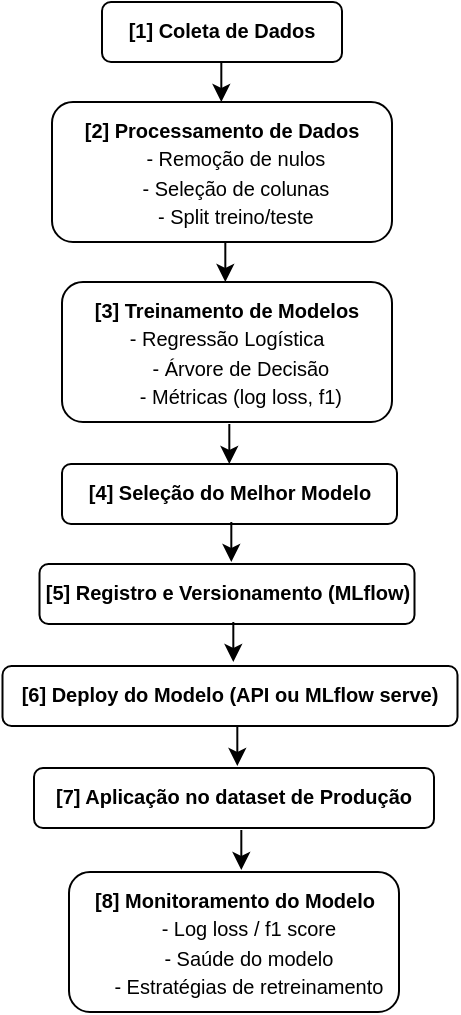 <mxfile version="26.2.9">
  <diagram id="C5RBs43oDa-KdzZeNtuy" name="Page-1">
    <mxGraphModel dx="699" dy="290" grid="1" gridSize="10" guides="1" tooltips="1" connect="1" arrows="1" fold="1" page="1" pageScale="1" pageWidth="827" pageHeight="1169" math="0" shadow="0">
      <root>
        <mxCell id="WIyWlLk6GJQsqaUBKTNV-0" />
        <mxCell id="WIyWlLk6GJQsqaUBKTNV-1" parent="WIyWlLk6GJQsqaUBKTNV-0" />
        <mxCell id="WIyWlLk6GJQsqaUBKTNV-3" value="&lt;div&gt;&lt;font style=&quot;font-size: 10px;&quot;&gt;&lt;b&gt;[1] Coleta de Dados&lt;/b&gt;&lt;/font&gt;&lt;/div&gt;&lt;div&gt;&lt;br&gt;&lt;/div&gt;" style="rounded=1;whiteSpace=wrap;html=1;fontSize=12;glass=0;strokeWidth=1;shadow=0;verticalAlign=top;" parent="WIyWlLk6GJQsqaUBKTNV-1" vertex="1">
          <mxGeometry x="115" y="10" width="120" height="30" as="geometry" />
        </mxCell>
        <mxCell id="WIyWlLk6GJQsqaUBKTNV-7" value="&lt;div style=&quot;&quot;&gt;&lt;b style=&quot;background-color: transparent; color: light-dark(rgb(0, 0, 0), rgb(255, 255, 255));&quot;&gt;&lt;font style=&quot;font-size: 10px;&quot;&gt;[2] Processamento de Dados&lt;/font&gt;&lt;/b&gt;&lt;/div&gt;&lt;div&gt;&lt;div style=&quot;&quot;&gt;&lt;font style=&quot;font-size: 10px;&quot;&gt;&amp;nbsp; &amp;nbsp; &amp;nbsp;- Remoção de nulos&lt;/font&gt;&lt;/div&gt;&lt;div&gt;&lt;font style=&quot;font-size: 10px;&quot;&gt;&amp;nbsp; &amp;nbsp; &amp;nbsp;- Seleção de colunas&lt;/font&gt;&lt;/div&gt;&lt;div&gt;&lt;font style=&quot;font-size: 10px;&quot;&gt;&amp;nbsp; &amp;nbsp; &amp;nbsp;- Split treino/teste&lt;/font&gt;&lt;/div&gt;&lt;/div&gt;" style="rounded=1;whiteSpace=wrap;html=1;fontSize=12;glass=0;strokeWidth=1;shadow=0;verticalAlign=top;align=center;" parent="WIyWlLk6GJQsqaUBKTNV-1" vertex="1">
          <mxGeometry x="90" y="60" width="170" height="70" as="geometry" />
        </mxCell>
        <mxCell id="jvEExg9pp39k2IobJP34-3" style="edgeStyle=orthogonalEdgeStyle;rounded=0;orthogonalLoop=1;jettySize=auto;html=1;exitX=0.5;exitY=1;exitDx=0;exitDy=0;" edge="1" parent="WIyWlLk6GJQsqaUBKTNV-1">
          <mxGeometry relative="1" as="geometry">
            <mxPoint x="167.5" y="261" as="sourcePoint" />
            <mxPoint x="167.5" y="261" as="targetPoint" />
          </mxGeometry>
        </mxCell>
        <mxCell id="jvEExg9pp39k2IobJP34-5" value="&lt;div&gt;&lt;div style=&quot;&quot;&gt;&lt;span style=&quot;font-size: 10px;&quot;&gt;&lt;b&gt;[3] Treinamento de Modelos&lt;/b&gt;&lt;/span&gt;&lt;/div&gt;&lt;/div&gt;&lt;div&gt;&lt;div style=&quot;&quot;&gt;&lt;span style=&quot;font-size: 10px;&quot;&gt;- Regressão Logística&lt;/span&gt;&lt;/div&gt;&lt;div style=&quot;&quot;&gt;&lt;span style=&quot;font-size: 10px;&quot;&gt;&amp;nbsp; &amp;nbsp; &amp;nbsp;- Árvore de Decisão&lt;/span&gt;&lt;/div&gt;&lt;div style=&quot;&quot;&gt;&lt;span style=&quot;font-size: 10px;&quot;&gt;&amp;nbsp; &amp;nbsp; &amp;nbsp;- Métricas (log loss, f1)&lt;/span&gt;&lt;/div&gt;&lt;/div&gt;&lt;div&gt;&lt;br&gt;&lt;/div&gt;" style="rounded=1;whiteSpace=wrap;html=1;fontSize=12;glass=0;strokeWidth=1;shadow=0;align=center;verticalAlign=top;" vertex="1" parent="WIyWlLk6GJQsqaUBKTNV-1">
          <mxGeometry x="95" y="150" width="165" height="70" as="geometry" />
        </mxCell>
        <mxCell id="jvEExg9pp39k2IobJP34-8" value="&lt;div&gt;&lt;div&gt;&lt;span style=&quot;font-size: 10px;&quot;&gt;&lt;b&gt;[4] Seleção do Melhor Modelo&lt;/b&gt;&lt;/span&gt;&lt;/div&gt;&lt;/div&gt;&lt;div&gt;&lt;br&gt;&lt;/div&gt;" style="rounded=1;whiteSpace=wrap;html=1;fontSize=12;glass=0;strokeWidth=1;shadow=0;verticalAlign=top;" vertex="1" parent="WIyWlLk6GJQsqaUBKTNV-1">
          <mxGeometry x="95" y="241" width="167.5" height="30" as="geometry" />
        </mxCell>
        <mxCell id="jvEExg9pp39k2IobJP34-14" value="&lt;div&gt;&lt;div&gt;&lt;span style=&quot;font-size: 10px;&quot;&gt;&lt;b&gt;[5] Registro e Versionamento (MLflow)&lt;/b&gt;&lt;/span&gt;&lt;br&gt;&lt;/div&gt;&lt;/div&gt;" style="rounded=1;whiteSpace=wrap;html=1;fontSize=12;glass=0;strokeWidth=1;shadow=0;verticalAlign=top;" vertex="1" parent="WIyWlLk6GJQsqaUBKTNV-1">
          <mxGeometry x="83.75" y="291" width="187.5" height="30" as="geometry" />
        </mxCell>
        <mxCell id="jvEExg9pp39k2IobJP34-15" value="&lt;div&gt;&lt;div&gt;&lt;span style=&quot;font-size: 10px;&quot;&gt;&lt;b&gt;[6] Deploy do Modelo (API ou MLflow serve)&lt;/b&gt;&lt;/span&gt;&lt;br&gt;&lt;/div&gt;&lt;/div&gt;" style="rounded=1;whiteSpace=wrap;html=1;fontSize=12;glass=0;strokeWidth=1;shadow=0;verticalAlign=top;" vertex="1" parent="WIyWlLk6GJQsqaUBKTNV-1">
          <mxGeometry x="65.25" y="342" width="227.5" height="30" as="geometry" />
        </mxCell>
        <mxCell id="jvEExg9pp39k2IobJP34-16" value="&lt;div&gt;&lt;div&gt;&lt;span style=&quot;font-size: 10px;&quot;&gt;&lt;b&gt;[7] Aplicação no dataset de Produção&lt;/b&gt;&lt;/span&gt;&lt;br&gt;&lt;/div&gt;&lt;/div&gt;" style="rounded=1;whiteSpace=wrap;html=1;fontSize=12;glass=0;strokeWidth=1;shadow=0;verticalAlign=top;" vertex="1" parent="WIyWlLk6GJQsqaUBKTNV-1">
          <mxGeometry x="81" y="393" width="200" height="30" as="geometry" />
        </mxCell>
        <mxCell id="jvEExg9pp39k2IobJP34-17" value="&lt;div&gt;&lt;div style=&quot;&quot;&gt;&lt;div&gt;&lt;font style=&quot;font-size: 10px;&quot;&gt;&lt;b&gt;[8] Monitoramento do Modelo&lt;/b&gt;&lt;/font&gt;&lt;/div&gt;&lt;div&gt;&lt;font style=&quot;font-size: 10px;&quot;&gt;&amp;nbsp; &amp;nbsp; &amp;nbsp;- Log loss / f1 score&lt;/font&gt;&lt;/div&gt;&lt;div&gt;&lt;font style=&quot;font-size: 10px;&quot;&gt;&amp;nbsp; &amp;nbsp; &amp;nbsp;- Saúde do modelo&lt;/font&gt;&lt;/div&gt;&lt;div&gt;&lt;font style=&quot;font-size: 10px;&quot;&gt;&amp;nbsp; &amp;nbsp; &amp;nbsp;- Estratégias de retreinamento&lt;/font&gt;&lt;/div&gt;&lt;/div&gt;&lt;/div&gt;" style="rounded=1;whiteSpace=wrap;html=1;fontSize=12;glass=0;strokeWidth=1;shadow=0;align=center;verticalAlign=top;" vertex="1" parent="WIyWlLk6GJQsqaUBKTNV-1">
          <mxGeometry x="98.5" y="445" width="165" height="70" as="geometry" />
        </mxCell>
        <mxCell id="jvEExg9pp39k2IobJP34-26" value="" style="endArrow=classic;html=1;rounded=0;" edge="1" parent="WIyWlLk6GJQsqaUBKTNV-1">
          <mxGeometry width="50" height="50" relative="1" as="geometry">
            <mxPoint x="174.66" y="40" as="sourcePoint" />
            <mxPoint x="174.66" y="60" as="targetPoint" />
          </mxGeometry>
        </mxCell>
        <mxCell id="jvEExg9pp39k2IobJP34-28" value="" style="endArrow=classic;html=1;rounded=0;" edge="1" parent="WIyWlLk6GJQsqaUBKTNV-1">
          <mxGeometry width="50" height="50" relative="1" as="geometry">
            <mxPoint x="176.66" y="130" as="sourcePoint" />
            <mxPoint x="176.66" y="150" as="targetPoint" />
          </mxGeometry>
        </mxCell>
        <mxCell id="jvEExg9pp39k2IobJP34-29" value="" style="endArrow=classic;html=1;rounded=0;" edge="1" parent="WIyWlLk6GJQsqaUBKTNV-1">
          <mxGeometry width="50" height="50" relative="1" as="geometry">
            <mxPoint x="178.66" y="221" as="sourcePoint" />
            <mxPoint x="178.66" y="241" as="targetPoint" />
          </mxGeometry>
        </mxCell>
        <mxCell id="jvEExg9pp39k2IobJP34-32" value="" style="endArrow=classic;html=1;rounded=0;" edge="1" parent="WIyWlLk6GJQsqaUBKTNV-1">
          <mxGeometry width="50" height="50" relative="1" as="geometry">
            <mxPoint x="179.66" y="270" as="sourcePoint" />
            <mxPoint x="179.66" y="290" as="targetPoint" />
          </mxGeometry>
        </mxCell>
        <mxCell id="jvEExg9pp39k2IobJP34-33" value="" style="endArrow=classic;html=1;rounded=0;" edge="1" parent="WIyWlLk6GJQsqaUBKTNV-1">
          <mxGeometry width="50" height="50" relative="1" as="geometry">
            <mxPoint x="180.66" y="320" as="sourcePoint" />
            <mxPoint x="180.66" y="340" as="targetPoint" />
          </mxGeometry>
        </mxCell>
        <mxCell id="jvEExg9pp39k2IobJP34-34" value="" style="endArrow=classic;html=1;rounded=0;" edge="1" parent="WIyWlLk6GJQsqaUBKTNV-1">
          <mxGeometry width="50" height="50" relative="1" as="geometry">
            <mxPoint x="182.66" y="372" as="sourcePoint" />
            <mxPoint x="182.66" y="392" as="targetPoint" />
          </mxGeometry>
        </mxCell>
        <mxCell id="jvEExg9pp39k2IobJP34-35" value="" style="endArrow=classic;html=1;rounded=0;" edge="1" parent="WIyWlLk6GJQsqaUBKTNV-1">
          <mxGeometry width="50" height="50" relative="1" as="geometry">
            <mxPoint x="184.66" y="424" as="sourcePoint" />
            <mxPoint x="184.66" y="444" as="targetPoint" />
          </mxGeometry>
        </mxCell>
      </root>
    </mxGraphModel>
  </diagram>
</mxfile>
